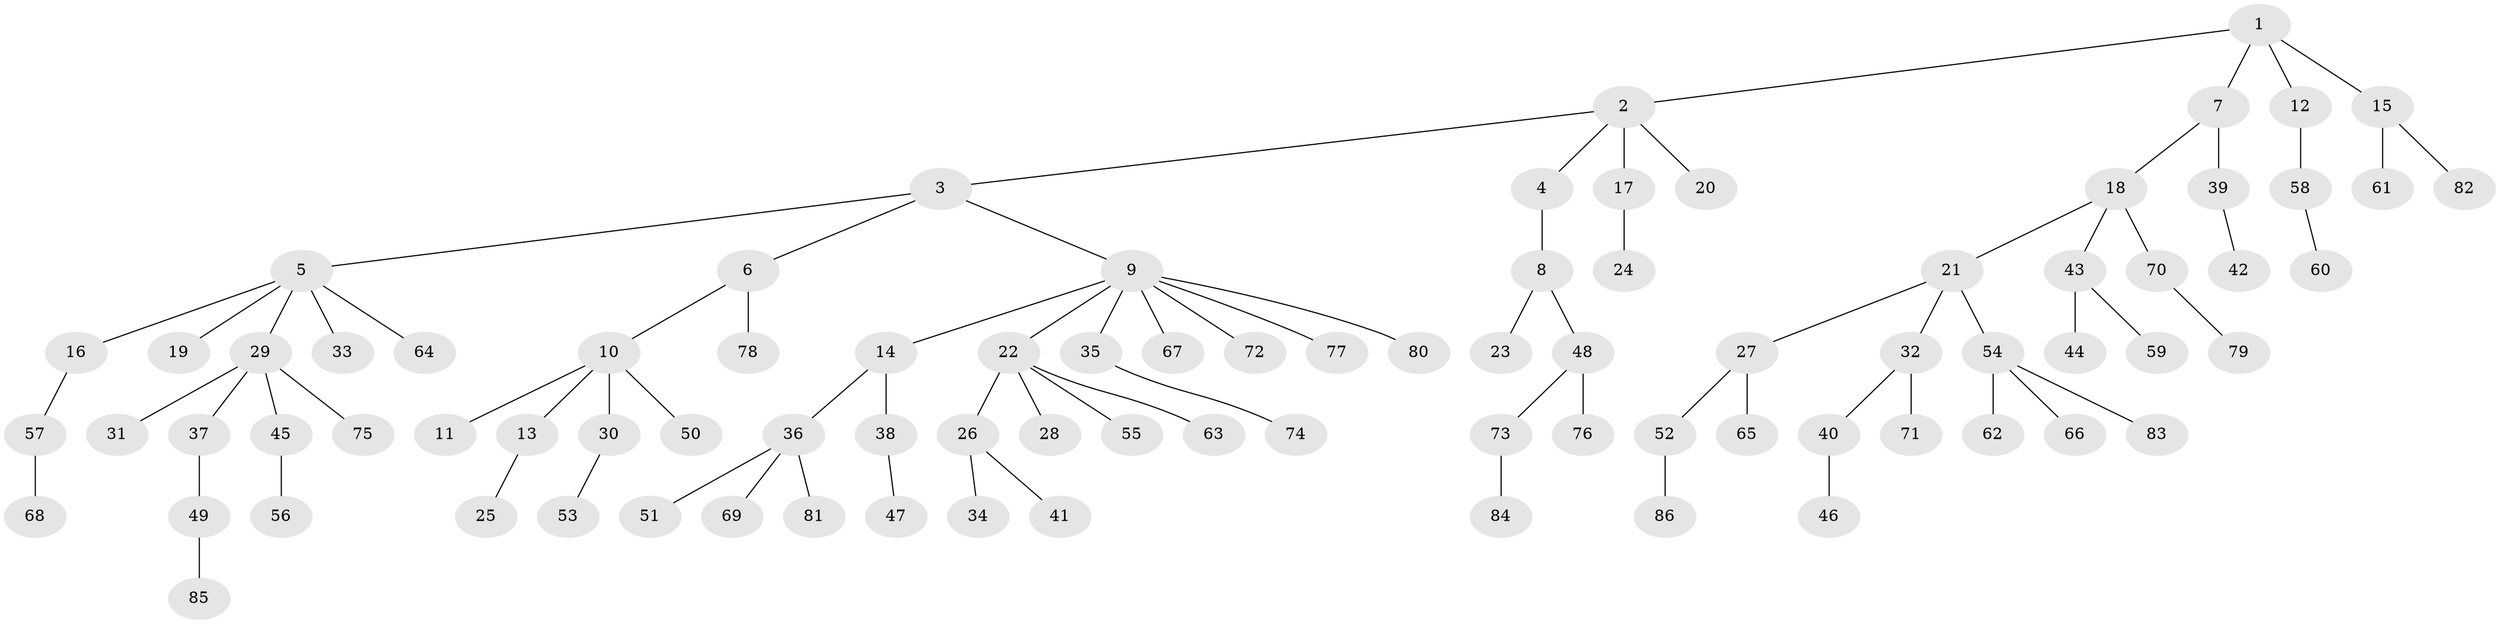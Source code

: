 // Generated by graph-tools (version 1.1) at 2025/02/03/09/25 03:02:30]
// undirected, 86 vertices, 85 edges
graph export_dot {
graph [start="1"]
  node [color=gray90,style=filled];
  1;
  2;
  3;
  4;
  5;
  6;
  7;
  8;
  9;
  10;
  11;
  12;
  13;
  14;
  15;
  16;
  17;
  18;
  19;
  20;
  21;
  22;
  23;
  24;
  25;
  26;
  27;
  28;
  29;
  30;
  31;
  32;
  33;
  34;
  35;
  36;
  37;
  38;
  39;
  40;
  41;
  42;
  43;
  44;
  45;
  46;
  47;
  48;
  49;
  50;
  51;
  52;
  53;
  54;
  55;
  56;
  57;
  58;
  59;
  60;
  61;
  62;
  63;
  64;
  65;
  66;
  67;
  68;
  69;
  70;
  71;
  72;
  73;
  74;
  75;
  76;
  77;
  78;
  79;
  80;
  81;
  82;
  83;
  84;
  85;
  86;
  1 -- 2;
  1 -- 7;
  1 -- 12;
  1 -- 15;
  2 -- 3;
  2 -- 4;
  2 -- 17;
  2 -- 20;
  3 -- 5;
  3 -- 6;
  3 -- 9;
  4 -- 8;
  5 -- 16;
  5 -- 19;
  5 -- 29;
  5 -- 33;
  5 -- 64;
  6 -- 10;
  6 -- 78;
  7 -- 18;
  7 -- 39;
  8 -- 23;
  8 -- 48;
  9 -- 14;
  9 -- 22;
  9 -- 35;
  9 -- 67;
  9 -- 72;
  9 -- 77;
  9 -- 80;
  10 -- 11;
  10 -- 13;
  10 -- 30;
  10 -- 50;
  12 -- 58;
  13 -- 25;
  14 -- 36;
  14 -- 38;
  15 -- 61;
  15 -- 82;
  16 -- 57;
  17 -- 24;
  18 -- 21;
  18 -- 43;
  18 -- 70;
  21 -- 27;
  21 -- 32;
  21 -- 54;
  22 -- 26;
  22 -- 28;
  22 -- 55;
  22 -- 63;
  26 -- 34;
  26 -- 41;
  27 -- 52;
  27 -- 65;
  29 -- 31;
  29 -- 37;
  29 -- 45;
  29 -- 75;
  30 -- 53;
  32 -- 40;
  32 -- 71;
  35 -- 74;
  36 -- 51;
  36 -- 69;
  36 -- 81;
  37 -- 49;
  38 -- 47;
  39 -- 42;
  40 -- 46;
  43 -- 44;
  43 -- 59;
  45 -- 56;
  48 -- 73;
  48 -- 76;
  49 -- 85;
  52 -- 86;
  54 -- 62;
  54 -- 66;
  54 -- 83;
  57 -- 68;
  58 -- 60;
  70 -- 79;
  73 -- 84;
}
